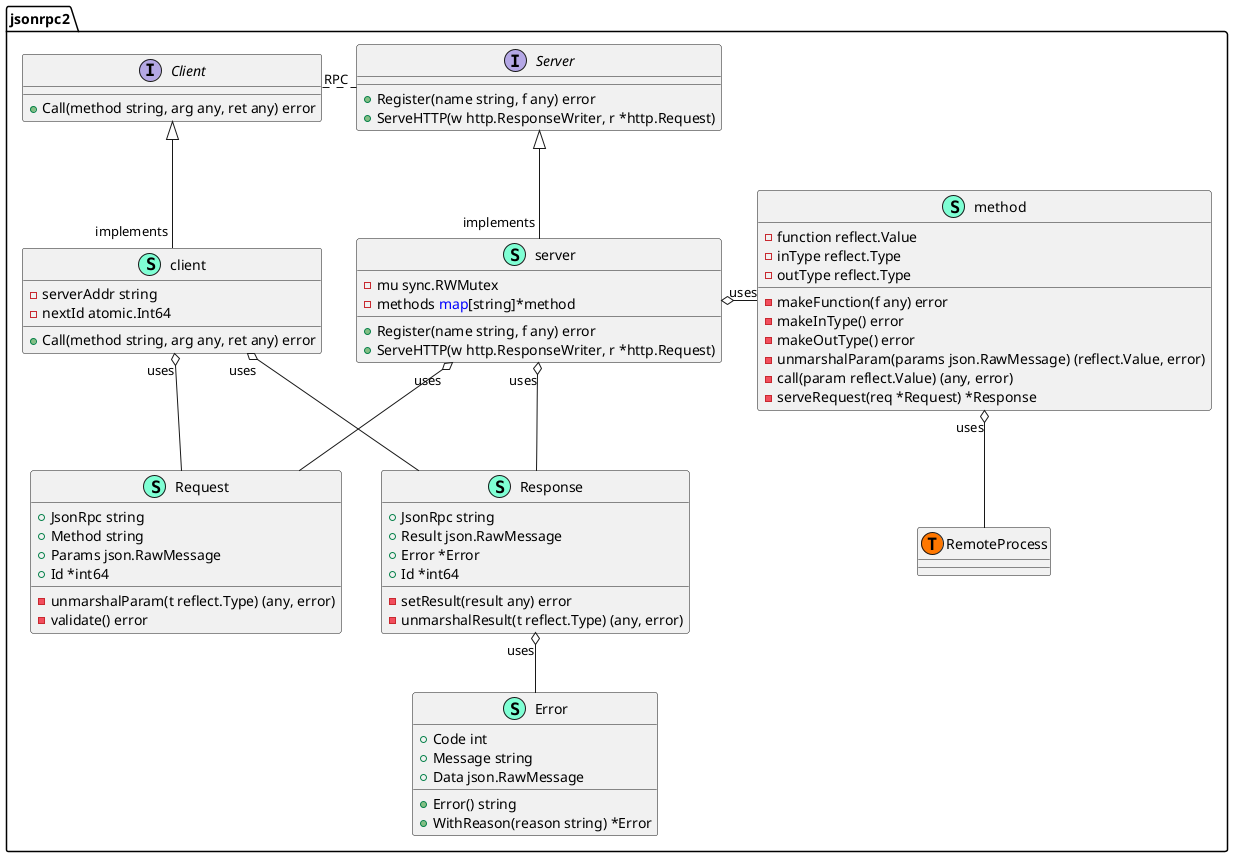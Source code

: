 @startuml
'skinparam linetype ortho

namespace jsonrpc2 {
    interface Client  {
        + Call(method string, arg any, ret any) error

    }
    class Error << (S,Aquamarine) >> {
        + Code int
        + Message string
        + Data json.RawMessage

        + Error() string
        + WithReason(reason string) *Error

    }
    class Request << (S,Aquamarine) >> {
        + JsonRpc string
        + Method string
        + Params json.RawMessage
        + Id *int64

        - unmarshalParam(t reflect.Type) (any, error)
        - validate() error

    }
    class Response << (S,Aquamarine) >> {
        + JsonRpc string
        + Result json.RawMessage
        + Error *Error
        + Id *int64

        - setResult(result any) error
        - unmarshalResult(t reflect.Type) (any, error)

    }
    interface Server  {
        + Register(name string, f any) error
        + ServeHTTP(w http.ResponseWriter, r *http.Request)

    }
    class client << (S,Aquamarine) >> {
        - serverAddr string
        - nextId atomic.Int64

        + Call(method string, arg any, ret any) error

    }
    class jsonrpc2.RemoteProcess << (T, #FF7700) >>  {
    }

    class method << (S,Aquamarine) >> {
        - function reflect.Value
        - inType reflect.Type
        - outType reflect.Type

        - makeFunction(f any) error
        - makeInType() error
        - makeOutType() error
        - unmarshalParam(params json.RawMessage) (reflect.Value, error)
        - call(param reflect.Value) (any, error)
        - serveRequest(req *Request) *Response

    }
    class server << (S,Aquamarine) >> {
        - mu sync.RWMutex
        - methods <font color=blue>map</font>[string]*method

        + Register(name string, f any) error
        + ServeHTTP(w http.ResponseWriter, r *http.Request) 

    }
}

"jsonrpc2.Client" <|-- "implements""jsonrpc2.client"
"jsonrpc2.Server" <|-- "implements""jsonrpc2.server"

"jsonrpc2.Response""uses" o-- "jsonrpc2.Error"
"jsonrpc2.server""uses" o--right-- "jsonrpc2.method"

"jsonrpc2.client""uses" o-- "jsonrpc2.Request"
"jsonrpc2.client""uses" o-- "jsonrpc2.Response"

"jsonrpc2.server""uses" o-- "jsonrpc2.Request"
"jsonrpc2.server""uses" o-- "jsonrpc2.Response"
"jsonrpc2.method""uses" o-- "jsonrpc2.RemoteProcess"

"jsonrpc2.Server""RPC" ...left... "jsonrpc2.Client"

@enduml
